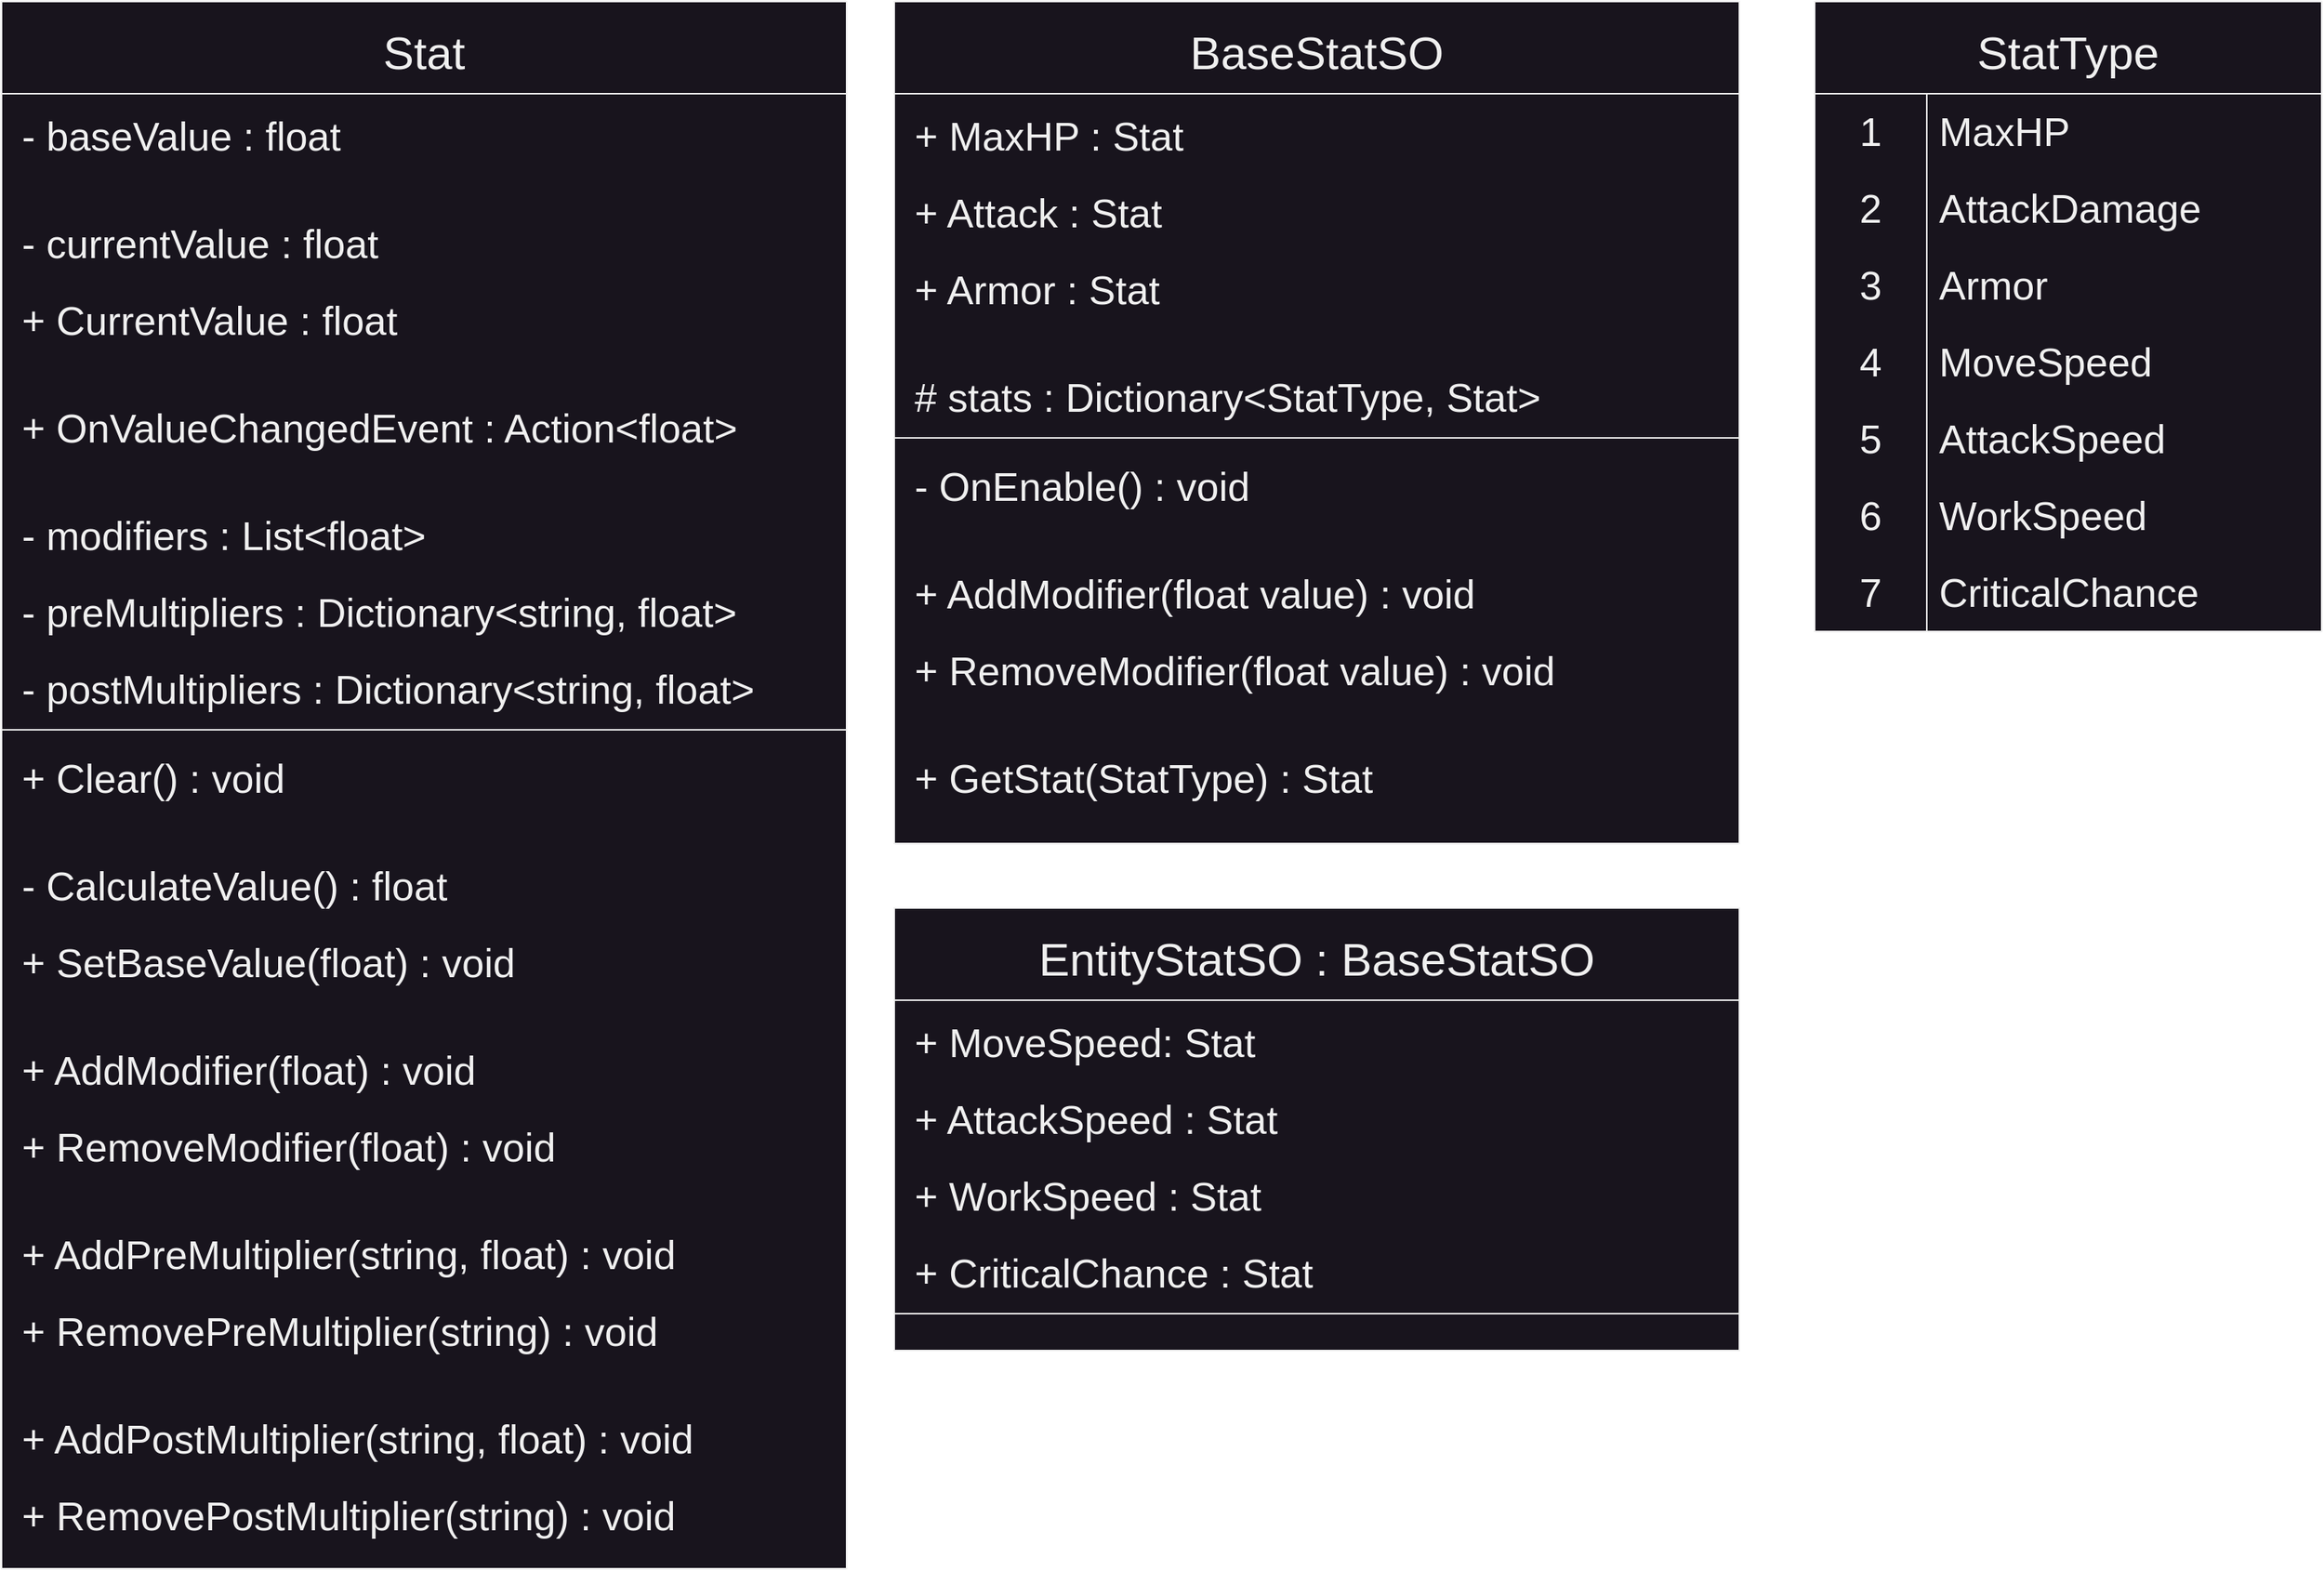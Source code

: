 <mxfile>
    <diagram id="sbW0zoNBPWIdaP-gf9X6" name="페이지-1">
        <mxGraphModel dx="3745" dy="2678" grid="1" gridSize="10" guides="1" tooltips="1" connect="1" arrows="1" fold="1" page="1" pageScale="1" pageWidth="1169" pageHeight="827" math="0" shadow="0">
            <root>
                <mxCell id="0"/>
                <mxCell id="1" parent="0"/>
                <mxCell id="206" value="" style="rounded=0;whiteSpace=wrap;html=1;labelBorderColor=default;fillStyle=solid;strokeColor=default;strokeWidth=1;fontSize=30;fontColor=#F0F0F0;fillColor=#18141D;" vertex="1" parent="1">
                    <mxGeometry x="-1120" y="-1620" width="330" height="410" as="geometry"/>
                </mxCell>
                <mxCell id="2" value="Stat" style="swimlane;fontStyle=0;align=center;verticalAlign=middle;childLayout=stackLayout;horizontal=1;startSize=60;horizontalStack=0;resizeParent=1;resizeLast=0;collapsible=1;marginBottom=0;rounded=0;shadow=0;strokeWidth=1;spacingTop=0;spacingBottom=0;spacingRight=0;fillColor=#18141D;swimlaneFillColor=#18141D;fillStyle=solid;fontColor=#F0F0F0;strokeColor=#F0F0F0;fontSize=30;" vertex="1" parent="1">
                    <mxGeometry x="-2300" y="-1620" width="550" height="1020" as="geometry">
                        <mxRectangle x="-791.5" y="-581" width="160" height="26" as="alternateBounds"/>
                    </mxGeometry>
                </mxCell>
                <mxCell id="5" value=" - baseValue : float" style="text;align=left;verticalAlign=middle;spacingLeft=4;spacingRight=4;overflow=hidden;rotatable=0;points=[[0,0.5],[1,0.5]];portConstraint=eastwest;rounded=0;shadow=0;html=0;fontColor=#F0F0F0;fontSize=26;" vertex="1" parent="2">
                    <mxGeometry y="60" width="550" height="50" as="geometry"/>
                </mxCell>
                <mxCell id="4" value=" " style="text;align=left;verticalAlign=middle;spacingLeft=4;spacingRight=4;overflow=hidden;rotatable=0;points=[[0,0.5],[1,0.5]];portConstraint=eastwest;rounded=0;shadow=0;html=0;fontSize=26;" vertex="1" parent="2">
                    <mxGeometry y="110" width="550" height="20" as="geometry"/>
                </mxCell>
                <mxCell id="13" value=" - currentValue : float" style="text;align=left;verticalAlign=middle;spacingLeft=4;spacingRight=4;overflow=hidden;rotatable=0;points=[[0,0.5],[1,0.5]];portConstraint=eastwest;rounded=0;shadow=0;html=0;fontColor=#F0F0F0;fontSize=26;" vertex="1" parent="2">
                    <mxGeometry y="130" width="550" height="50" as="geometry"/>
                </mxCell>
                <mxCell id="126" value=" + CurrentValue : float" style="text;align=left;verticalAlign=middle;spacingLeft=4;spacingRight=4;overflow=hidden;rotatable=0;points=[[0,0.5],[1,0.5]];portConstraint=eastwest;rounded=0;shadow=0;html=0;fontColor=#F0F0F0;fontSize=26;" vertex="1" parent="2">
                    <mxGeometry y="180" width="550" height="50" as="geometry"/>
                </mxCell>
                <mxCell id="14" value=" " style="text;align=left;verticalAlign=middle;spacingLeft=4;spacingRight=4;overflow=hidden;rotatable=0;points=[[0,0.5],[1,0.5]];portConstraint=eastwest;rounded=0;shadow=0;html=0;fontSize=26;" vertex="1" parent="2">
                    <mxGeometry y="230" width="550" height="20" as="geometry"/>
                </mxCell>
                <mxCell id="137" value=" + OnValueChangedEvent : Action&lt;float&gt;" style="text;align=left;verticalAlign=middle;spacingLeft=4;spacingRight=4;overflow=hidden;rotatable=0;points=[[0,0.5],[1,0.5]];portConstraint=eastwest;rounded=0;shadow=0;html=0;fontColor=#F0F0F0;fontSize=26;" vertex="1" parent="2">
                    <mxGeometry y="250" width="550" height="50" as="geometry"/>
                </mxCell>
                <mxCell id="138" value=" " style="text;align=left;verticalAlign=middle;spacingLeft=4;spacingRight=4;overflow=hidden;rotatable=0;points=[[0,0.5],[1,0.5]];portConstraint=eastwest;rounded=0;shadow=0;html=0;fontSize=26;" vertex="1" parent="2">
                    <mxGeometry y="300" width="550" height="20" as="geometry"/>
                </mxCell>
                <mxCell id="11" value=" - modifiers : List&lt;float&gt;" style="text;align=left;verticalAlign=middle;spacingLeft=4;spacingRight=4;overflow=hidden;rotatable=0;points=[[0,0.5],[1,0.5]];portConstraint=eastwest;rounded=0;shadow=0;html=0;fontColor=#F0F0F0;fontSize=26;" vertex="1" parent="2">
                    <mxGeometry y="320" width="550" height="50" as="geometry"/>
                </mxCell>
                <mxCell id="12" value=" - preMultipliers : Dictionary&lt;string, float&gt;" style="text;align=left;verticalAlign=middle;spacingLeft=4;spacingRight=4;overflow=hidden;rotatable=0;points=[[0,0.5],[1,0.5]];portConstraint=eastwest;rounded=0;shadow=0;html=0;fontColor=#F0F0F0;fontSize=26;" vertex="1" parent="2">
                    <mxGeometry y="370" width="550" height="50" as="geometry"/>
                </mxCell>
                <mxCell id="127" value=" - postMultipliers : Dictionary&lt;string, float&gt;" style="text;align=left;verticalAlign=middle;spacingLeft=4;spacingRight=4;overflow=hidden;rotatable=0;points=[[0,0.5],[1,0.5]];portConstraint=eastwest;rounded=0;shadow=0;html=0;fontColor=#F0F0F0;fontSize=26;" vertex="1" parent="2">
                    <mxGeometry y="420" width="550" height="50" as="geometry"/>
                </mxCell>
                <mxCell id="6" value="" style="line;html=1;strokeWidth=1;align=left;verticalAlign=middle;spacingTop=-1;spacingLeft=3;spacingRight=3;rotatable=0;labelPosition=right;points=[];portConstraint=eastwest;strokeColor=#F0F0F0;fontSize=26;" vertex="1" parent="2">
                    <mxGeometry y="470" width="550" height="8" as="geometry"/>
                </mxCell>
                <mxCell id="7" value=" + Clear() : void" style="text;align=left;verticalAlign=middle;spacingLeft=4;spacingRight=4;overflow=hidden;rotatable=0;points=[[0,0.5],[1,0.5]];portConstraint=eastwest;rounded=0;shadow=0;html=0;fontColor=#F0F0F0;fontSize=26;" vertex="1" parent="2">
                    <mxGeometry y="478" width="550" height="50" as="geometry"/>
                </mxCell>
                <mxCell id="129" value=" " style="text;align=left;verticalAlign=middle;spacingLeft=4;spacingRight=4;overflow=hidden;rotatable=0;points=[[0,0.5],[1,0.5]];portConstraint=eastwest;rounded=0;shadow=0;html=0;fontSize=26;" vertex="1" parent="2">
                    <mxGeometry y="528" width="550" height="20" as="geometry"/>
                </mxCell>
                <mxCell id="128" value=" - CalculateValue() : float" style="text;align=left;verticalAlign=middle;spacingLeft=4;spacingRight=4;overflow=hidden;rotatable=0;points=[[0,0.5],[1,0.5]];portConstraint=eastwest;rounded=0;shadow=0;html=0;fontColor=#F0F0F0;fontSize=26;" vertex="1" parent="2">
                    <mxGeometry y="548" width="550" height="50" as="geometry"/>
                </mxCell>
                <mxCell id="130" value=" + SetBaseValue(float) : void" style="text;align=left;verticalAlign=middle;spacingLeft=4;spacingRight=4;overflow=hidden;rotatable=0;points=[[0,0.5],[1,0.5]];portConstraint=eastwest;rounded=0;shadow=0;html=0;fontColor=#F0F0F0;fontSize=26;" vertex="1" parent="2">
                    <mxGeometry y="598" width="550" height="50" as="geometry"/>
                </mxCell>
                <mxCell id="9" value=" " style="text;align=left;verticalAlign=middle;spacingLeft=4;spacingRight=4;overflow=hidden;rotatable=0;points=[[0,0.5],[1,0.5]];portConstraint=eastwest;rounded=0;shadow=0;html=0;fontSize=26;" vertex="1" parent="2">
                    <mxGeometry y="648" width="550" height="20" as="geometry"/>
                </mxCell>
                <mxCell id="8" value=" + AddModifier(float) : void" style="text;align=left;verticalAlign=middle;spacingLeft=4;spacingRight=4;overflow=hidden;rotatable=0;points=[[0,0.5],[1,0.5]];portConstraint=eastwest;rounded=0;shadow=0;html=0;fontColor=#F0F0F0;fontSize=26;" vertex="1" parent="2">
                    <mxGeometry y="668" width="550" height="50" as="geometry"/>
                </mxCell>
                <mxCell id="10" value=" + RemoveModifier(float) : void" style="text;align=left;verticalAlign=middle;spacingLeft=4;spacingRight=4;overflow=hidden;rotatable=0;points=[[0,0.5],[1,0.5]];portConstraint=eastwest;rounded=0;shadow=0;html=0;fontColor=#F0F0F0;fontSize=26;" vertex="1" parent="2">
                    <mxGeometry y="718" width="550" height="50" as="geometry"/>
                </mxCell>
                <mxCell id="131" value=" " style="text;align=left;verticalAlign=middle;spacingLeft=4;spacingRight=4;overflow=hidden;rotatable=0;points=[[0,0.5],[1,0.5]];portConstraint=eastwest;rounded=0;shadow=0;html=0;fontSize=26;" vertex="1" parent="2">
                    <mxGeometry y="768" width="550" height="20" as="geometry"/>
                </mxCell>
                <mxCell id="133" value=" + AddPreMultiplier(string, float) : void" style="text;align=left;verticalAlign=middle;spacingLeft=4;spacingRight=4;overflow=hidden;rotatable=0;points=[[0,0.5],[1,0.5]];portConstraint=eastwest;rounded=0;shadow=0;html=0;fontColor=#F0F0F0;fontSize=26;" vertex="1" parent="2">
                    <mxGeometry y="788" width="550" height="50" as="geometry"/>
                </mxCell>
                <mxCell id="132" value=" + RemovePreMultiplier(string) : void" style="text;align=left;verticalAlign=middle;spacingLeft=4;spacingRight=4;overflow=hidden;rotatable=0;points=[[0,0.5],[1,0.5]];portConstraint=eastwest;rounded=0;shadow=0;html=0;fontColor=#F0F0F0;fontSize=26;" vertex="1" parent="2">
                    <mxGeometry y="838" width="550" height="50" as="geometry"/>
                </mxCell>
                <mxCell id="134" value=" " style="text;align=left;verticalAlign=middle;spacingLeft=4;spacingRight=4;overflow=hidden;rotatable=0;points=[[0,0.5],[1,0.5]];portConstraint=eastwest;rounded=0;shadow=0;html=0;fontSize=26;" vertex="1" parent="2">
                    <mxGeometry y="888" width="550" height="20" as="geometry"/>
                </mxCell>
                <mxCell id="135" value=" + AddPostMultiplier(string, float) : void" style="text;align=left;verticalAlign=middle;spacingLeft=4;spacingRight=4;overflow=hidden;rotatable=0;points=[[0,0.5],[1,0.5]];portConstraint=eastwest;rounded=0;shadow=0;html=0;fontColor=#F0F0F0;fontSize=26;" vertex="1" parent="2">
                    <mxGeometry y="908" width="550" height="50" as="geometry"/>
                </mxCell>
                <mxCell id="136" value=" + RemovePostMultiplier(string) : void" style="text;align=left;verticalAlign=middle;spacingLeft=4;spacingRight=4;overflow=hidden;rotatable=0;points=[[0,0.5],[1,0.5]];portConstraint=eastwest;rounded=0;shadow=0;html=0;fontColor=#F0F0F0;fontSize=26;" vertex="1" parent="2">
                    <mxGeometry y="958" width="550" height="50" as="geometry"/>
                </mxCell>
                <mxCell id="15" value="BaseStatSO" style="swimlane;fontStyle=0;align=center;verticalAlign=middle;childLayout=stackLayout;horizontal=1;startSize=60;horizontalStack=0;resizeParent=1;resizeLast=0;collapsible=1;marginBottom=0;rounded=0;shadow=0;strokeWidth=1;spacingTop=0;spacingBottom=0;spacingRight=0;fillColor=#18141D;swimlaneFillColor=#18141D;fillStyle=solid;fontColor=#F0F0F0;strokeColor=#F0F0F0;fontSize=30;" vertex="1" parent="1">
                    <mxGeometry x="-1719" y="-1620" width="550" height="548" as="geometry">
                        <mxRectangle x="-791.5" y="-581" width="160" height="26" as="alternateBounds"/>
                    </mxGeometry>
                </mxCell>
                <mxCell id="16" value=" + MaxHP : Stat" style="text;align=left;verticalAlign=middle;spacingLeft=4;spacingRight=4;overflow=hidden;rotatable=0;points=[[0,0.5],[1,0.5]];portConstraint=eastwest;rounded=0;shadow=0;html=0;fontColor=#F0F0F0;fontSize=26;" vertex="1" parent="15">
                    <mxGeometry y="60" width="550" height="50" as="geometry"/>
                </mxCell>
                <mxCell id="28" value=" + Attack : Stat" style="text;align=left;verticalAlign=middle;spacingLeft=4;spacingRight=4;overflow=hidden;rotatable=0;points=[[0,0.5],[1,0.5]];portConstraint=eastwest;rounded=0;shadow=0;html=0;fontColor=#F0F0F0;fontSize=26;" vertex="1" parent="15">
                    <mxGeometry y="110" width="550" height="50" as="geometry"/>
                </mxCell>
                <mxCell id="29" value=" + Armor : Stat" style="text;align=left;verticalAlign=middle;spacingLeft=4;spacingRight=4;overflow=hidden;rotatable=0;points=[[0,0.5],[1,0.5]];portConstraint=eastwest;rounded=0;shadow=0;html=0;fontColor=#F0F0F0;fontSize=26;" vertex="1" parent="15">
                    <mxGeometry y="160" width="550" height="50" as="geometry"/>
                </mxCell>
                <mxCell id="140" value=" " style="text;align=left;verticalAlign=middle;spacingLeft=4;spacingRight=4;overflow=hidden;rotatable=0;points=[[0,0.5],[1,0.5]];portConstraint=eastwest;rounded=0;shadow=0;html=0;fontSize=26;" vertex="1" parent="15">
                    <mxGeometry y="210" width="550" height="20" as="geometry"/>
                </mxCell>
                <mxCell id="139" value=" # stats : Dictionary&lt;StatType, Stat&gt;" style="text;align=left;verticalAlign=middle;spacingLeft=4;spacingRight=4;overflow=hidden;rotatable=0;points=[[0,0.5],[1,0.5]];portConstraint=eastwest;rounded=0;shadow=0;html=0;fontColor=#F0F0F0;fontSize=26;" vertex="1" parent="15">
                    <mxGeometry y="230" width="550" height="50" as="geometry"/>
                </mxCell>
                <mxCell id="23" value="" style="line;html=1;strokeWidth=1;align=left;verticalAlign=middle;spacingTop=-1;spacingLeft=3;spacingRight=3;rotatable=0;labelPosition=right;points=[];portConstraint=eastwest;strokeColor=#F0F0F0;fontSize=26;" vertex="1" parent="15">
                    <mxGeometry y="280" width="550" height="8" as="geometry"/>
                </mxCell>
                <mxCell id="24" value=" - OnEnable() : void" style="text;align=left;verticalAlign=middle;spacingLeft=4;spacingRight=4;overflow=hidden;rotatable=0;points=[[0,0.5],[1,0.5]];portConstraint=eastwest;rounded=0;shadow=0;html=0;fontColor=#F0F0F0;fontSize=26;" vertex="1" parent="15">
                    <mxGeometry y="288" width="550" height="50" as="geometry"/>
                </mxCell>
                <mxCell id="25" value=" " style="text;align=left;verticalAlign=middle;spacingLeft=4;spacingRight=4;overflow=hidden;rotatable=0;points=[[0,0.5],[1,0.5]];portConstraint=eastwest;rounded=0;shadow=0;html=0;fontSize=26;" vertex="1" parent="15">
                    <mxGeometry y="338" width="550" height="20" as="geometry"/>
                </mxCell>
                <mxCell id="26" value=" + AddModifier(float value) : void" style="text;align=left;verticalAlign=middle;spacingLeft=4;spacingRight=4;overflow=hidden;rotatable=0;points=[[0,0.5],[1,0.5]];portConstraint=eastwest;rounded=0;shadow=0;html=0;fontColor=#F0F0F0;fontSize=26;" vertex="1" parent="15">
                    <mxGeometry y="358" width="550" height="50" as="geometry"/>
                </mxCell>
                <mxCell id="27" value=" + RemoveModifier(float value) : void" style="text;align=left;verticalAlign=middle;spacingLeft=4;spacingRight=4;overflow=hidden;rotatable=0;points=[[0,0.5],[1,0.5]];portConstraint=eastwest;rounded=0;shadow=0;html=0;fontColor=#F0F0F0;fontSize=26;" vertex="1" parent="15">
                    <mxGeometry y="408" width="550" height="50" as="geometry"/>
                </mxCell>
                <mxCell id="143" value=" " style="text;align=left;verticalAlign=middle;spacingLeft=4;spacingRight=4;overflow=hidden;rotatable=0;points=[[0,0.5],[1,0.5]];portConstraint=eastwest;rounded=0;shadow=0;html=0;fontSize=26;" vertex="1" parent="15">
                    <mxGeometry y="458" width="550" height="20" as="geometry"/>
                </mxCell>
                <mxCell id="142" value=" + GetStat(StatType) : Stat" style="text;align=left;verticalAlign=middle;spacingLeft=4;spacingRight=4;overflow=hidden;rotatable=0;points=[[0,0.5],[1,0.5]];portConstraint=eastwest;rounded=0;shadow=0;html=0;fontColor=#F0F0F0;fontSize=26;" vertex="1" parent="15">
                    <mxGeometry y="478" width="550" height="50" as="geometry"/>
                </mxCell>
                <mxCell id="166" value="StatType" style="shape=table;startSize=60;container=1;collapsible=0;childLayout=tableLayout;fixedRows=1;rowLines=0;fontStyle=0;fontSize=30;verticalAlign=middle;strokeColor=#F0F0F0;swimlaneLine=1;strokeWidth=1;fillStyle=solid;fillColor=#18141D;fontColor=#F0F0F0;" vertex="1" parent="1">
                    <mxGeometry x="-1120" y="-1620" width="330" height="410" as="geometry"/>
                </mxCell>
                <mxCell id="167" value="" style="shape=tableRow;horizontal=0;startSize=0;swimlaneHead=0;swimlaneBody=0;top=0;left=0;bottom=0;right=0;collapsible=0;dropTarget=0;fillColor=none;points=[[0,0.5],[1,0.5]];portConstraint=eastwest;fontSize=26;fillStyle=solid;strokeColor=default;fontColor=#F0F0F0;" vertex="1" parent="166">
                    <mxGeometry y="60" width="330" height="50" as="geometry"/>
                </mxCell>
                <mxCell id="168" value="1" style="shape=partialRectangle;html=1;whiteSpace=wrap;connectable=0;fillColor=none;top=0;left=0;bottom=0;right=0;overflow=hidden;fontSize=26;strokeColor=default;fontColor=#F0F0F0;" vertex="1" parent="167">
                    <mxGeometry width="73" height="50" as="geometry">
                        <mxRectangle width="73" height="50" as="alternateBounds"/>
                    </mxGeometry>
                </mxCell>
                <mxCell id="169" value="MaxHP" style="shape=partialRectangle;html=1;whiteSpace=wrap;connectable=0;fillColor=none;top=0;left=0;bottom=0;right=0;align=left;spacingLeft=6;overflow=hidden;fontSize=26;strokeColor=default;fontColor=#F0F0F0;" vertex="1" parent="167">
                    <mxGeometry x="73" width="257" height="50" as="geometry">
                        <mxRectangle width="257" height="50" as="alternateBounds"/>
                    </mxGeometry>
                </mxCell>
                <mxCell id="188" value="" style="shape=tableRow;horizontal=0;startSize=0;swimlaneHead=0;swimlaneBody=0;top=0;left=0;bottom=0;right=0;collapsible=0;dropTarget=0;fillColor=none;points=[[0,0.5],[1,0.5]];portConstraint=eastwest;fontSize=26;fontColor=#F0F0F0;" vertex="1" parent="166">
                    <mxGeometry y="110" width="330" height="50" as="geometry"/>
                </mxCell>
                <mxCell id="189" value="2" style="shape=partialRectangle;html=1;whiteSpace=wrap;connectable=0;fillColor=none;top=0;left=0;bottom=0;right=0;overflow=hidden;fontSize=26;fontColor=#F0F0F0;" vertex="1" parent="188">
                    <mxGeometry width="73" height="50" as="geometry">
                        <mxRectangle width="73" height="50" as="alternateBounds"/>
                    </mxGeometry>
                </mxCell>
                <mxCell id="190" value="AttackDamage" style="shape=partialRectangle;html=1;whiteSpace=wrap;connectable=0;fillColor=none;top=0;left=0;bottom=0;right=0;align=left;spacingLeft=6;overflow=hidden;fontSize=26;fontColor=#F0F0F0;" vertex="1" parent="188">
                    <mxGeometry x="73" width="257" height="50" as="geometry">
                        <mxRectangle width="257" height="50" as="alternateBounds"/>
                    </mxGeometry>
                </mxCell>
                <mxCell id="191" value="" style="shape=tableRow;horizontal=0;startSize=0;swimlaneHead=0;swimlaneBody=0;top=0;left=0;bottom=0;right=0;collapsible=0;dropTarget=0;fillColor=none;points=[[0,0.5],[1,0.5]];portConstraint=eastwest;fontSize=26;fontColor=#F0F0F0;" vertex="1" parent="166">
                    <mxGeometry y="160" width="330" height="50" as="geometry"/>
                </mxCell>
                <mxCell id="192" value="3" style="shape=partialRectangle;html=1;whiteSpace=wrap;connectable=0;fillColor=none;top=0;left=0;bottom=0;right=0;overflow=hidden;fontSize=26;fontColor=#F0F0F0;" vertex="1" parent="191">
                    <mxGeometry width="73" height="50" as="geometry">
                        <mxRectangle width="73" height="50" as="alternateBounds"/>
                    </mxGeometry>
                </mxCell>
                <mxCell id="193" value="Armor" style="shape=partialRectangle;html=1;whiteSpace=wrap;connectable=0;fillColor=none;top=0;left=0;bottom=0;right=0;align=left;spacingLeft=6;overflow=hidden;fontSize=26;fontColor=#F0F0F0;" vertex="1" parent="191">
                    <mxGeometry x="73" width="257" height="50" as="geometry">
                        <mxRectangle width="257" height="50" as="alternateBounds"/>
                    </mxGeometry>
                </mxCell>
                <mxCell id="194" value="" style="shape=tableRow;horizontal=0;startSize=0;swimlaneHead=0;swimlaneBody=0;top=0;left=0;bottom=0;right=0;collapsible=0;dropTarget=0;fillColor=none;points=[[0,0.5],[1,0.5]];portConstraint=eastwest;fontSize=26;fontColor=#F0F0F0;" vertex="1" parent="166">
                    <mxGeometry y="210" width="330" height="50" as="geometry"/>
                </mxCell>
                <mxCell id="195" value="4" style="shape=partialRectangle;html=1;whiteSpace=wrap;connectable=0;fillColor=none;top=0;left=0;bottom=0;right=0;overflow=hidden;fontSize=26;fontColor=#F0F0F0;" vertex="1" parent="194">
                    <mxGeometry width="73" height="50" as="geometry">
                        <mxRectangle width="73" height="50" as="alternateBounds"/>
                    </mxGeometry>
                </mxCell>
                <mxCell id="196" value="MoveSpeed" style="shape=partialRectangle;html=1;whiteSpace=wrap;connectable=0;fillColor=none;top=0;left=0;bottom=0;right=0;align=left;spacingLeft=6;overflow=hidden;fontSize=26;fontColor=#F0F0F0;" vertex="1" parent="194">
                    <mxGeometry x="73" width="257" height="50" as="geometry">
                        <mxRectangle width="257" height="50" as="alternateBounds"/>
                    </mxGeometry>
                </mxCell>
                <mxCell id="197" value="" style="shape=tableRow;horizontal=0;startSize=0;swimlaneHead=0;swimlaneBody=0;top=0;left=0;bottom=0;right=0;collapsible=0;dropTarget=0;fillColor=none;points=[[0,0.5],[1,0.5]];portConstraint=eastwest;fontSize=26;fontColor=#F0F0F0;" vertex="1" parent="166">
                    <mxGeometry y="260" width="330" height="50" as="geometry"/>
                </mxCell>
                <mxCell id="198" value="5" style="shape=partialRectangle;html=1;whiteSpace=wrap;connectable=0;fillColor=none;top=0;left=0;bottom=0;right=0;overflow=hidden;fontSize=26;fontColor=#F0F0F0;" vertex="1" parent="197">
                    <mxGeometry width="73" height="50" as="geometry">
                        <mxRectangle width="73" height="50" as="alternateBounds"/>
                    </mxGeometry>
                </mxCell>
                <mxCell id="199" value="AttackSpeed" style="shape=partialRectangle;html=1;whiteSpace=wrap;connectable=0;fillColor=none;top=0;left=0;bottom=0;right=0;align=left;spacingLeft=6;overflow=hidden;fontSize=26;fontColor=#F0F0F0;" vertex="1" parent="197">
                    <mxGeometry x="73" width="257" height="50" as="geometry">
                        <mxRectangle width="257" height="50" as="alternateBounds"/>
                    </mxGeometry>
                </mxCell>
                <mxCell id="200" value="" style="shape=tableRow;horizontal=0;startSize=0;swimlaneHead=0;swimlaneBody=0;top=0;left=0;bottom=0;right=0;collapsible=0;dropTarget=0;fillColor=none;points=[[0,0.5],[1,0.5]];portConstraint=eastwest;fontSize=26;fontColor=#F0F0F0;" vertex="1" parent="166">
                    <mxGeometry y="310" width="330" height="50" as="geometry"/>
                </mxCell>
                <mxCell id="201" value="6" style="shape=partialRectangle;html=1;whiteSpace=wrap;connectable=0;fillColor=none;top=0;left=0;bottom=0;right=0;overflow=hidden;fontSize=26;fontColor=#F0F0F0;" vertex="1" parent="200">
                    <mxGeometry width="73" height="50" as="geometry">
                        <mxRectangle width="73" height="50" as="alternateBounds"/>
                    </mxGeometry>
                </mxCell>
                <mxCell id="202" value="WorkSpeed" style="shape=partialRectangle;html=1;whiteSpace=wrap;connectable=0;fillColor=none;top=0;left=0;bottom=0;right=0;align=left;spacingLeft=6;overflow=hidden;fontSize=26;fontColor=#F0F0F0;" vertex="1" parent="200">
                    <mxGeometry x="73" width="257" height="50" as="geometry">
                        <mxRectangle width="257" height="50" as="alternateBounds"/>
                    </mxGeometry>
                </mxCell>
                <mxCell id="203" value="" style="shape=tableRow;horizontal=0;startSize=0;swimlaneHead=0;swimlaneBody=0;top=0;left=0;bottom=0;right=0;collapsible=0;dropTarget=0;fillColor=none;points=[[0,0.5],[1,0.5]];portConstraint=eastwest;fontSize=26;fontColor=#F0F0F0;" vertex="1" parent="166">
                    <mxGeometry y="360" width="330" height="50" as="geometry"/>
                </mxCell>
                <mxCell id="204" value="7" style="shape=partialRectangle;html=1;whiteSpace=wrap;connectable=0;fillColor=none;top=0;left=0;bottom=0;right=0;overflow=hidden;fontSize=26;fontColor=#F0F0F0;" vertex="1" parent="203">
                    <mxGeometry width="73" height="50" as="geometry">
                        <mxRectangle width="73" height="50" as="alternateBounds"/>
                    </mxGeometry>
                </mxCell>
                <mxCell id="205" value="CriticalChance" style="shape=partialRectangle;html=1;whiteSpace=wrap;connectable=0;fillColor=none;top=0;left=0;bottom=0;right=0;align=left;spacingLeft=6;overflow=hidden;fontSize=26;fontColor=#F0F0F0;" vertex="1" parent="203">
                    <mxGeometry x="73" width="257" height="50" as="geometry">
                        <mxRectangle width="257" height="50" as="alternateBounds"/>
                    </mxGeometry>
                </mxCell>
                <mxCell id="207" value="EntityStatSO : BaseStatSO" style="swimlane;fontStyle=0;align=center;verticalAlign=middle;childLayout=stackLayout;horizontal=1;startSize=60;horizontalStack=0;resizeParent=1;resizeLast=0;collapsible=1;marginBottom=0;rounded=0;shadow=0;strokeWidth=1;spacingTop=0;spacingBottom=0;spacingRight=0;fillColor=#18141D;swimlaneFillColor=#18141D;fillStyle=solid;fontColor=#F0F0F0;strokeColor=#F0F0F0;fontSize=30;" vertex="1" parent="1">
                    <mxGeometry x="-1719" y="-1030" width="550" height="288" as="geometry">
                        <mxRectangle x="-791.5" y="-581" width="160" height="26" as="alternateBounds"/>
                    </mxGeometry>
                </mxCell>
                <mxCell id="208" value=" + MoveSpeed: Stat" style="text;align=left;verticalAlign=middle;spacingLeft=4;spacingRight=4;overflow=hidden;rotatable=0;points=[[0,0.5],[1,0.5]];portConstraint=eastwest;rounded=0;shadow=0;html=0;fontColor=#F0F0F0;fontSize=26;" vertex="1" parent="207">
                    <mxGeometry y="60" width="550" height="50" as="geometry"/>
                </mxCell>
                <mxCell id="209" value=" + AttackSpeed : Stat" style="text;align=left;verticalAlign=middle;spacingLeft=4;spacingRight=4;overflow=hidden;rotatable=0;points=[[0,0.5],[1,0.5]];portConstraint=eastwest;rounded=0;shadow=0;html=0;fontColor=#F0F0F0;fontSize=26;" vertex="1" parent="207">
                    <mxGeometry y="110" width="550" height="50" as="geometry"/>
                </mxCell>
                <mxCell id="221" value=" + WorkSpeed : Stat" style="text;align=left;verticalAlign=middle;spacingLeft=4;spacingRight=4;overflow=hidden;rotatable=0;points=[[0,0.5],[1,0.5]];portConstraint=eastwest;rounded=0;shadow=0;html=0;fontColor=#F0F0F0;fontSize=26;" vertex="1" parent="207">
                    <mxGeometry y="160" width="550" height="50" as="geometry"/>
                </mxCell>
                <mxCell id="210" value=" + CriticalChance : Stat" style="text;align=left;verticalAlign=middle;spacingLeft=4;spacingRight=4;overflow=hidden;rotatable=0;points=[[0,0.5],[1,0.5]];portConstraint=eastwest;rounded=0;shadow=0;html=0;fontColor=#F0F0F0;fontSize=26;" vertex="1" parent="207">
                    <mxGeometry y="210" width="550" height="50" as="geometry"/>
                </mxCell>
                <mxCell id="213" value="" style="line;html=1;strokeWidth=1;align=left;verticalAlign=middle;spacingTop=-1;spacingLeft=3;spacingRight=3;rotatable=0;labelPosition=right;points=[];portConstraint=eastwest;strokeColor=#F0F0F0;fontSize=26;" vertex="1" parent="207">
                    <mxGeometry y="260" width="550" height="8" as="geometry"/>
                </mxCell>
                <mxCell id="222" value=" " style="text;align=left;verticalAlign=middle;spacingLeft=4;spacingRight=4;overflow=hidden;rotatable=0;points=[[0,0.5],[1,0.5]];portConstraint=eastwest;rounded=0;shadow=0;html=0;fontSize=26;" vertex="1" parent="207">
                    <mxGeometry y="268" width="550" height="20" as="geometry"/>
                </mxCell>
            </root>
        </mxGraphModel>
    </diagram>
</mxfile>